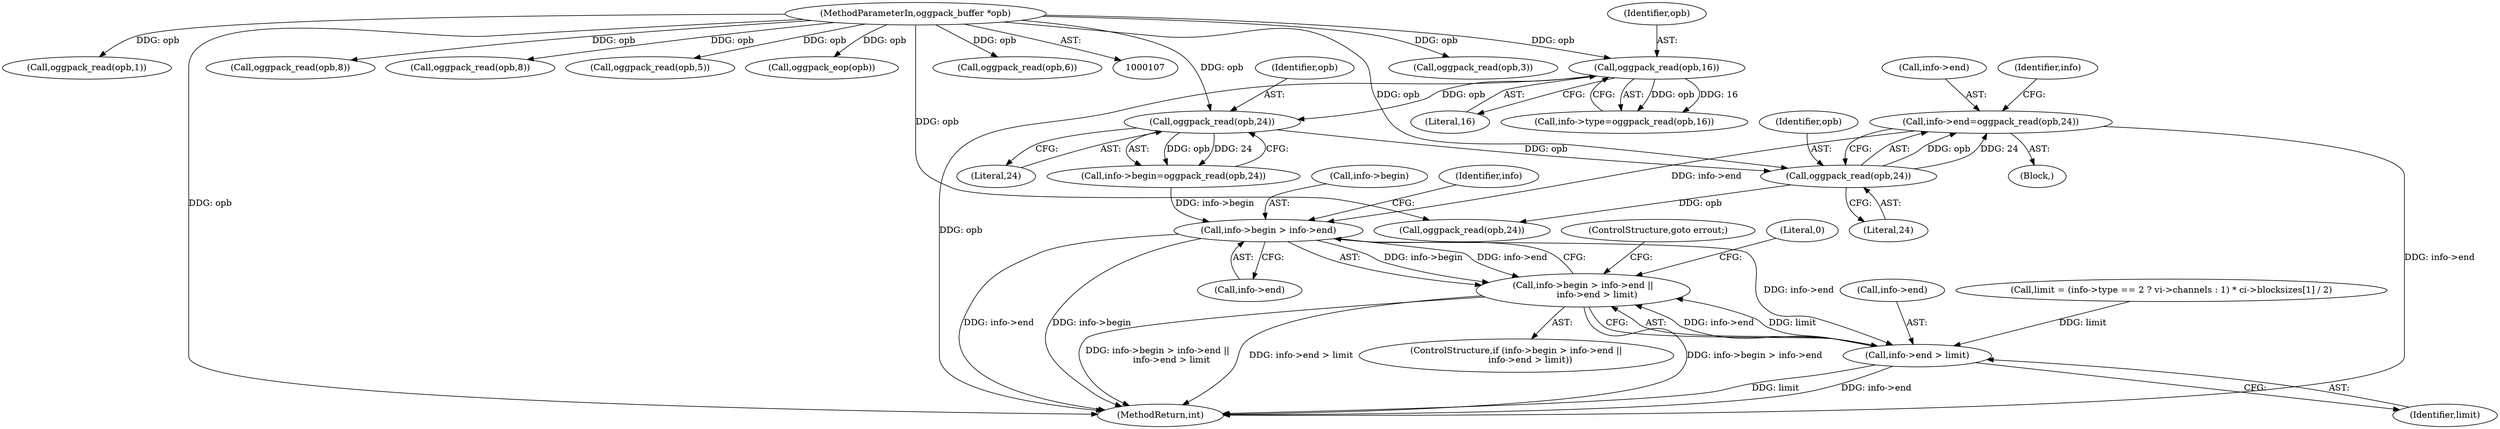 digraph "0_Android_eeb4e45d5683f88488c083ecf142dc89bc3f0b47_9@API" {
"1000155" [label="(Call,info->end=oggpack_read(opb,24))"];
"1000159" [label="(Call,oggpack_read(opb,24))"];
"1000152" [label="(Call,oggpack_read(opb,24))"];
"1000132" [label="(Call,oggpack_read(opb,16))"];
"1000110" [label="(MethodParameterIn,oggpack_buffer *opb)"];
"1000379" [label="(Call,info->begin > info->end)"];
"1000378" [label="(Call,info->begin > info->end ||\n          info->end > limit)"];
"1000386" [label="(Call,info->end > limit)"];
"1000159" [label="(Call,oggpack_read(opb,24))"];
"1000156" [label="(Call,info->end)"];
"1000110" [label="(MethodParameterIn,oggpack_buffer *opb)"];
"1000111" [label="(Block,)"];
"1000380" [label="(Call,info->begin)"];
"1000153" [label="(Identifier,opb)"];
"1000148" [label="(Call,info->begin=oggpack_read(opb,24))"];
"1000245" [label="(Call,oggpack_read(opb,3))"];
"1000249" [label="(Call,oggpack_read(opb,1))"];
"1000387" [label="(Call,info->end)"];
"1000390" [label="(Identifier,limit)"];
"1000388" [label="(Identifier,info)"];
"1000400" [label="(MethodReturn,int)"];
"1000154" [label="(Literal,24)"];
"1000379" [label="(Call,info->begin > info->end)"];
"1000377" [label="(ControlStructure,if (info->begin > info->end ||\n          info->end > limit))"];
"1000160" [label="(Identifier,opb)"];
"1000188" [label="(Call,oggpack_read(opb,8))"];
"1000304" [label="(Call,oggpack_read(opb,8))"];
"1000161" [label="(Literal,24)"];
"1000128" [label="(Call,info->type=oggpack_read(opb,16))"];
"1000386" [label="(Call,info->end > limit)"];
"1000164" [label="(Identifier,info)"];
"1000392" [label="(ControlStructure,goto errout;)"];
"1000255" [label="(Call,oggpack_read(opb,5))"];
"1000353" [label="(Call,oggpack_eop(opb))"];
"1000378" [label="(Call,info->begin > info->end ||\n          info->end > limit)"];
"1000167" [label="(Call,oggpack_read(opb,24))"];
"1000152" [label="(Call,oggpack_read(opb,24))"];
"1000178" [label="(Call,oggpack_read(opb,6))"];
"1000155" [label="(Call,info->end=oggpack_read(opb,24))"];
"1000394" [label="(Literal,0)"];
"1000133" [label="(Identifier,opb)"];
"1000357" [label="(Call,limit = (info->type == 2 ? vi->channels : 1) * ci->blocksizes[1] / 2)"];
"1000383" [label="(Call,info->end)"];
"1000132" [label="(Call,oggpack_read(opb,16))"];
"1000134" [label="(Literal,16)"];
"1000155" -> "1000111"  [label="AST: "];
"1000155" -> "1000159"  [label="CFG: "];
"1000156" -> "1000155"  [label="AST: "];
"1000159" -> "1000155"  [label="AST: "];
"1000164" -> "1000155"  [label="CFG: "];
"1000155" -> "1000400"  [label="DDG: info->end"];
"1000159" -> "1000155"  [label="DDG: opb"];
"1000159" -> "1000155"  [label="DDG: 24"];
"1000155" -> "1000379"  [label="DDG: info->end"];
"1000159" -> "1000161"  [label="CFG: "];
"1000160" -> "1000159"  [label="AST: "];
"1000161" -> "1000159"  [label="AST: "];
"1000152" -> "1000159"  [label="DDG: opb"];
"1000110" -> "1000159"  [label="DDG: opb"];
"1000159" -> "1000167"  [label="DDG: opb"];
"1000152" -> "1000148"  [label="AST: "];
"1000152" -> "1000154"  [label="CFG: "];
"1000153" -> "1000152"  [label="AST: "];
"1000154" -> "1000152"  [label="AST: "];
"1000148" -> "1000152"  [label="CFG: "];
"1000152" -> "1000148"  [label="DDG: opb"];
"1000152" -> "1000148"  [label="DDG: 24"];
"1000132" -> "1000152"  [label="DDG: opb"];
"1000110" -> "1000152"  [label="DDG: opb"];
"1000132" -> "1000128"  [label="AST: "];
"1000132" -> "1000134"  [label="CFG: "];
"1000133" -> "1000132"  [label="AST: "];
"1000134" -> "1000132"  [label="AST: "];
"1000128" -> "1000132"  [label="CFG: "];
"1000132" -> "1000400"  [label="DDG: opb"];
"1000132" -> "1000128"  [label="DDG: opb"];
"1000132" -> "1000128"  [label="DDG: 16"];
"1000110" -> "1000132"  [label="DDG: opb"];
"1000110" -> "1000107"  [label="AST: "];
"1000110" -> "1000400"  [label="DDG: opb"];
"1000110" -> "1000167"  [label="DDG: opb"];
"1000110" -> "1000178"  [label="DDG: opb"];
"1000110" -> "1000188"  [label="DDG: opb"];
"1000110" -> "1000245"  [label="DDG: opb"];
"1000110" -> "1000249"  [label="DDG: opb"];
"1000110" -> "1000255"  [label="DDG: opb"];
"1000110" -> "1000304"  [label="DDG: opb"];
"1000110" -> "1000353"  [label="DDG: opb"];
"1000379" -> "1000378"  [label="AST: "];
"1000379" -> "1000383"  [label="CFG: "];
"1000380" -> "1000379"  [label="AST: "];
"1000383" -> "1000379"  [label="AST: "];
"1000388" -> "1000379"  [label="CFG: "];
"1000378" -> "1000379"  [label="CFG: "];
"1000379" -> "1000400"  [label="DDG: info->end"];
"1000379" -> "1000400"  [label="DDG: info->begin"];
"1000379" -> "1000378"  [label="DDG: info->begin"];
"1000379" -> "1000378"  [label="DDG: info->end"];
"1000148" -> "1000379"  [label="DDG: info->begin"];
"1000379" -> "1000386"  [label="DDG: info->end"];
"1000378" -> "1000377"  [label="AST: "];
"1000378" -> "1000386"  [label="CFG: "];
"1000386" -> "1000378"  [label="AST: "];
"1000392" -> "1000378"  [label="CFG: "];
"1000394" -> "1000378"  [label="CFG: "];
"1000378" -> "1000400"  [label="DDG: info->begin > info->end"];
"1000378" -> "1000400"  [label="DDG: info->begin > info->end ||\n          info->end > limit"];
"1000378" -> "1000400"  [label="DDG: info->end > limit"];
"1000386" -> "1000378"  [label="DDG: info->end"];
"1000386" -> "1000378"  [label="DDG: limit"];
"1000386" -> "1000390"  [label="CFG: "];
"1000387" -> "1000386"  [label="AST: "];
"1000390" -> "1000386"  [label="AST: "];
"1000386" -> "1000400"  [label="DDG: info->end"];
"1000386" -> "1000400"  [label="DDG: limit"];
"1000357" -> "1000386"  [label="DDG: limit"];
}
